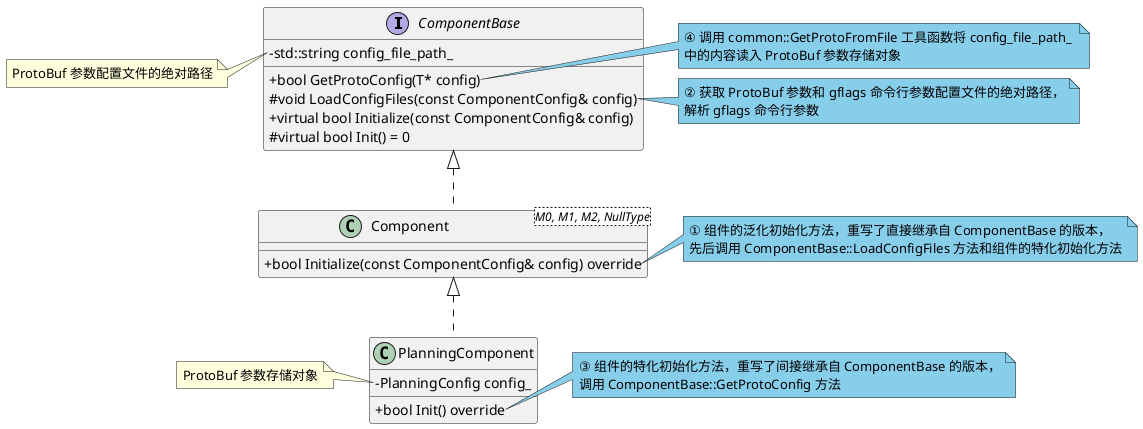 @startuml

skinparam classAttributeIconSize 0

interface ComponentBase {
    + bool GetProtoConfig(T* config)
    # void LoadConfigFiles(const ComponentConfig& config)
    + virtual bool Initialize(const ComponentConfig& config)
    # virtual bool Init() = 0
    - std::string config_file_path_
}

class Component<M0, M1, M2, NullType> {
    + bool Initialize(const ComponentConfig& config) override
}

class PlanningComponent {
    + bool Init() override
    - PlanningConfig config_
}

note left of ComponentBase::config_file_path_
    ProtoBuf 参数配置文件的绝对路径
end note

note right of ComponentBase::GetProtoConfig #SkyBlue
    ④ 调用 common::GetProtoFromFile 工具函数将 config_file_path_ 
    中的内容读入 ProtoBuf 参数存储对象
end note

note right of ComponentBase::LoadConfigFiles #SkyBlue
    ② 获取 ProtoBuf 参数和 gflags 命令行参数配置文件的绝对路径，
    解析 gflags 命令行参数
end note

note right of Component::Initialize #SkyBlue
    ① 组件的泛化初始化方法，重写了直接继承自 ComponentBase 的版本，
    先后调用 ComponentBase::LoadConfigFiles 方法和组件的特化初始化方法
end note

note left of PlanningComponent::config_
    ProtoBuf 参数存储对象
end note

note right of PlanningComponent::Init #SkyBlue
    ③ 组件的特化初始化方法，重写了间接继承自 ComponentBase 的版本，
    调用 ComponentBase::GetProtoConfig 方法
end note

ComponentBase <|.. Component
Component <|.. PlanningComponent

@enduml
